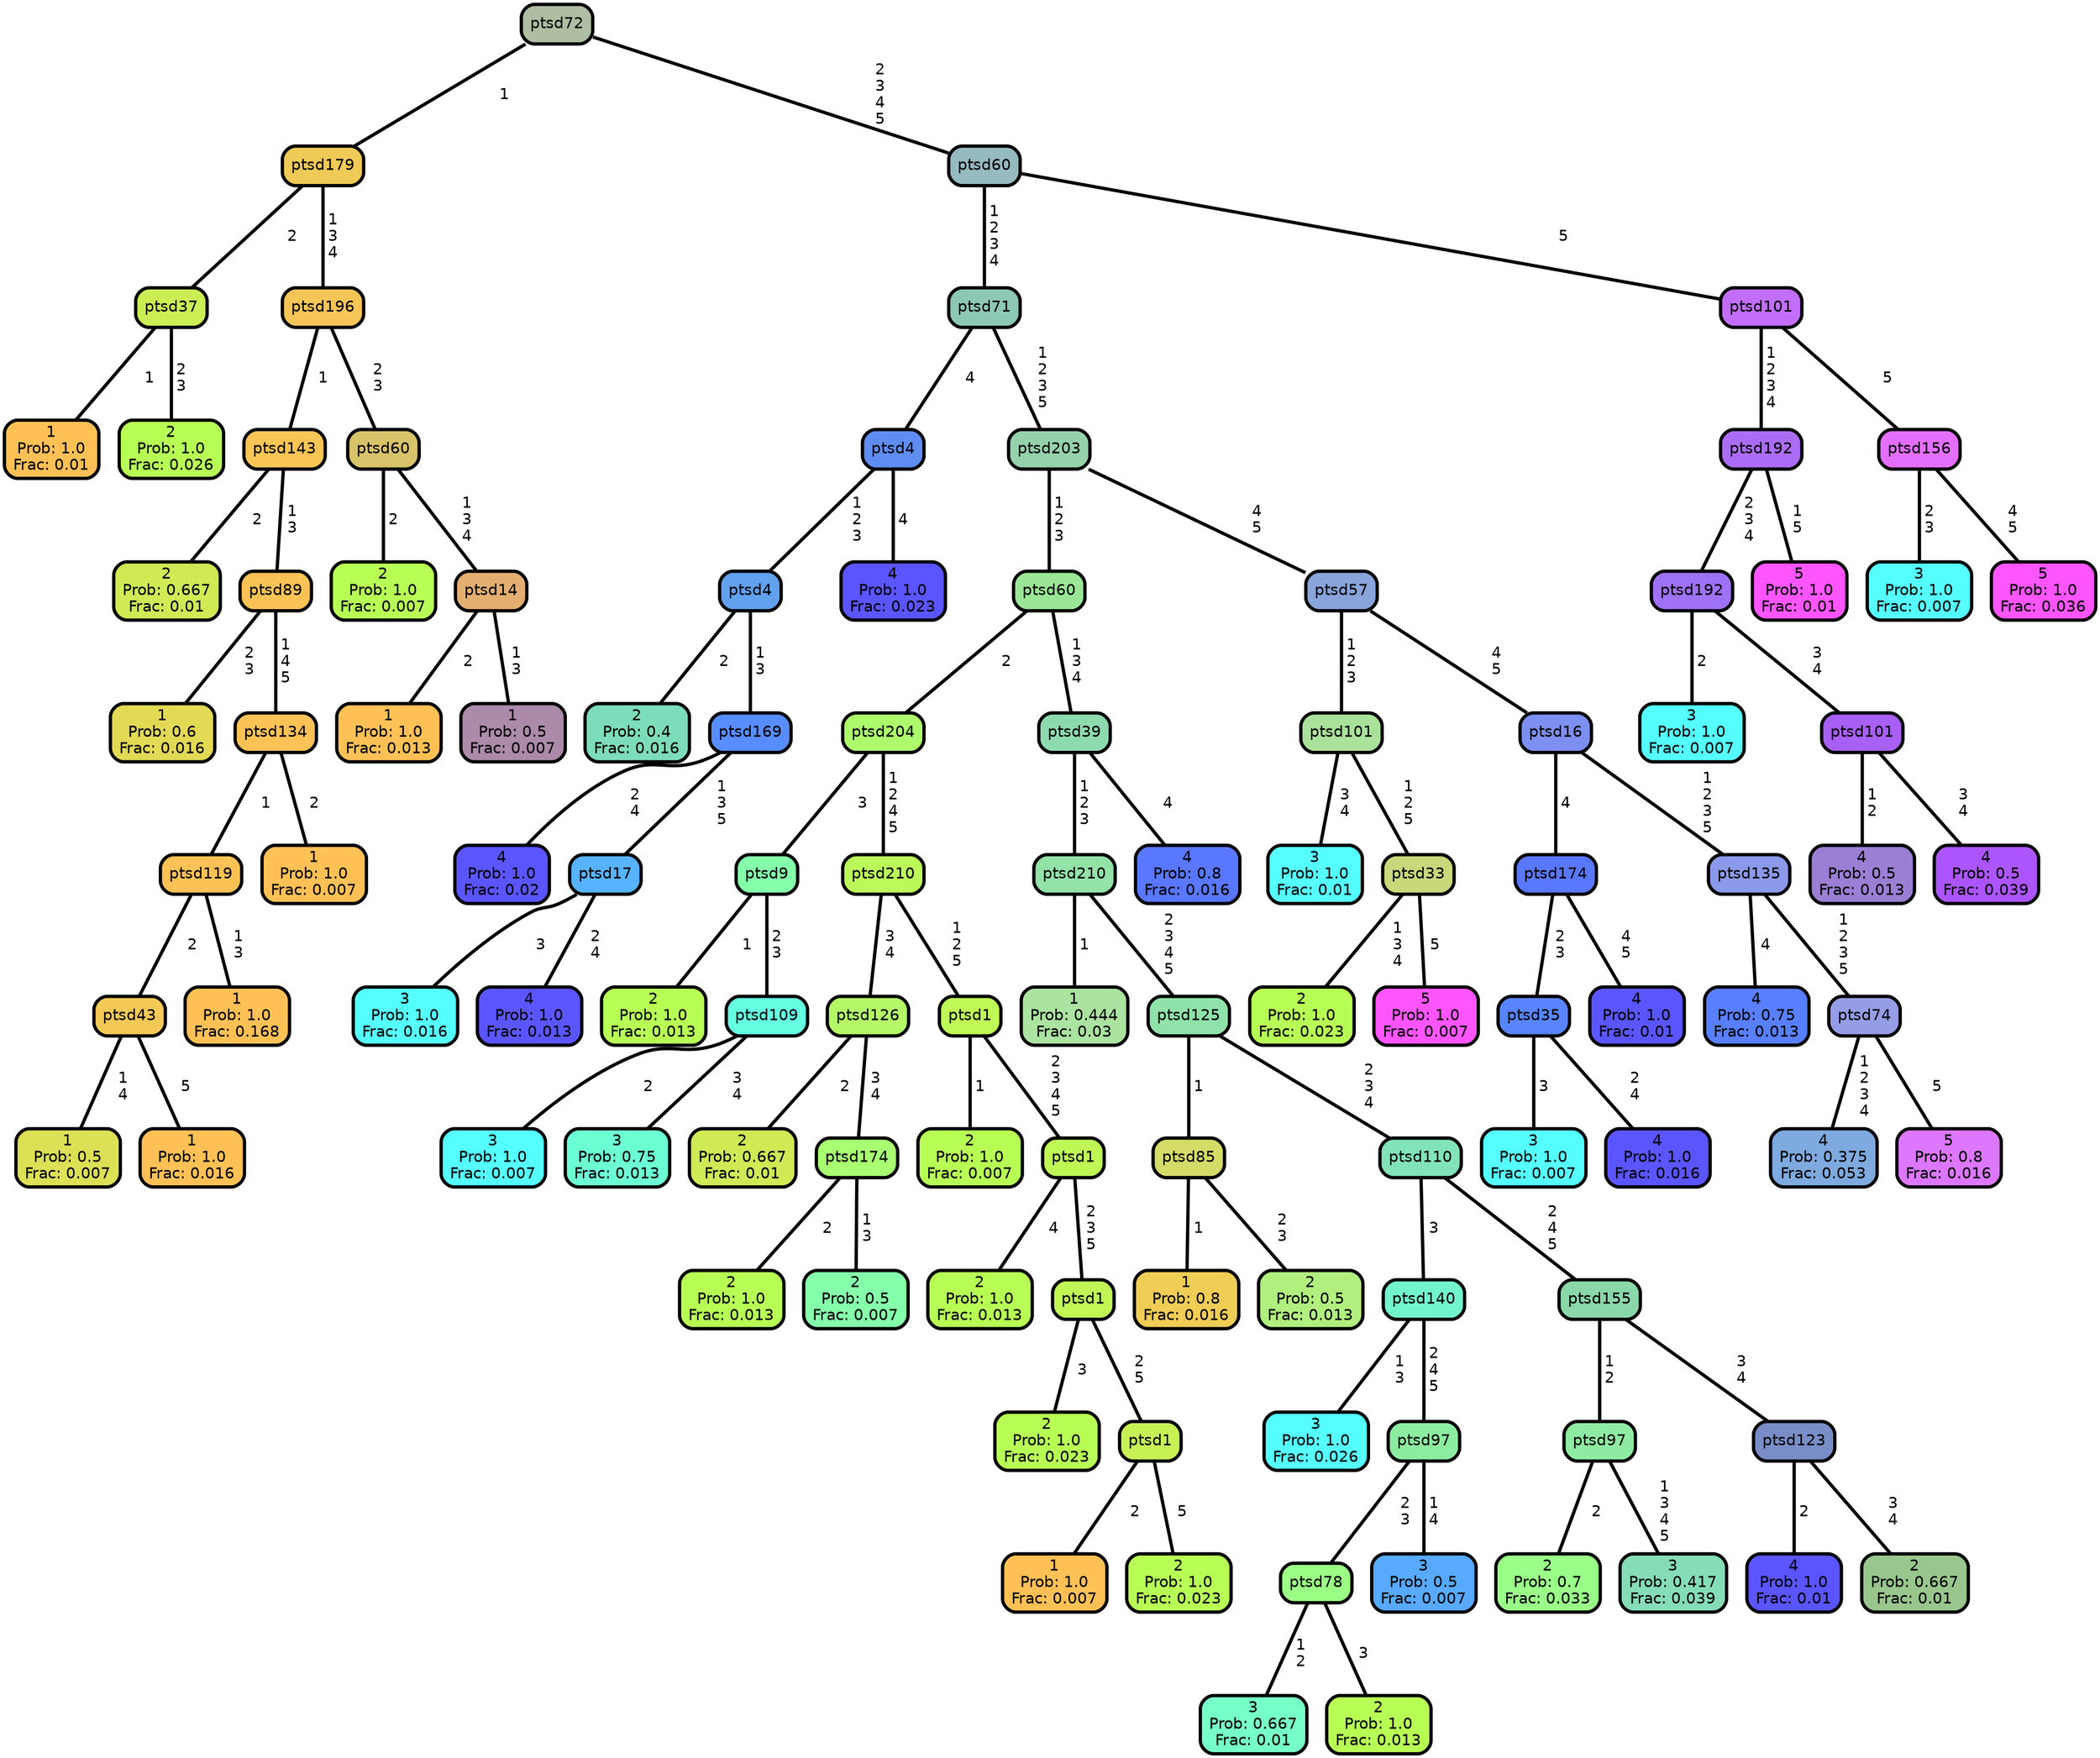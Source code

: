 graph Tree {
node [shape=box, style="filled, rounded",color="black",penwidth="3",fontcolor="black",                 fontname=helvetica] ;
graph [ranksep="0 equally", splines=straight,                 bgcolor=transparent, dpi=200] ;
edge [fontname=helvetica, color=black] ;
0 [label="1
Prob: 1.0
Frac: 0.01", fillcolor="#ffc155"] ;
1 [label="ptsd37", fillcolor="#cbee55"] ;
2 [label="2
Prob: 1.0
Frac: 0.026", fillcolor="#b8ff55"] ;
3 [label="ptsd179", fillcolor="#f0ca56"] ;
4 [label="2
Prob: 0.667
Frac: 0.01", fillcolor="#cfea55"] ;
5 [label="ptsd143", fillcolor="#f9c555"] ;
6 [label="1
Prob: 0.6
Frac: 0.016", fillcolor="#e2d955"] ;
7 [label="ptsd89", fillcolor="#fbc355"] ;
8 [label="1
Prob: 0.5
Frac: 0.007", fillcolor="#dbe055"] ;
9 [label="ptsd43", fillcolor="#f4c955"] ;
10 [label="1
Prob: 1.0
Frac: 0.016", fillcolor="#ffc155"] ;
11 [label="ptsd119", fillcolor="#fdc255"] ;
12 [label="1
Prob: 1.0
Frac: 0.168", fillcolor="#ffc155"] ;
13 [label="ptsd134", fillcolor="#fdc255"] ;
14 [label="1
Prob: 1.0
Frac: 0.007", fillcolor="#ffc155"] ;
15 [label="ptsd196", fillcolor="#f6c557"] ;
16 [label="2
Prob: 1.0
Frac: 0.007", fillcolor="#b8ff55"] ;
17 [label="ptsd60", fillcolor="#d8c36a"] ;
18 [label="1
Prob: 1.0
Frac: 0.013", fillcolor="#ffc155"] ;
19 [label="ptsd14", fillcolor="#e3af71"] ;
20 [label="1
Prob: 0.5
Frac: 0.007", fillcolor="#ac8baa"] ;
21 [label="ptsd72", fillcolor="#afbea2"] ;
22 [label="2
Prob: 0.4
Frac: 0.016", fillcolor="#7dddbb"] ;
23 [label="ptsd4", fillcolor="#61a1ee"] ;
24 [label="4
Prob: 1.0
Frac: 0.02", fillcolor="#5a55ff"] ;
25 [label="ptsd169", fillcolor="#588dff"] ;
26 [label="3
Prob: 1.0
Frac: 0.016", fillcolor="#55ffff"] ;
27 [label="ptsd17", fillcolor="#57b3ff"] ;
28 [label="4
Prob: 1.0
Frac: 0.013", fillcolor="#5a55ff"] ;
29 [label="ptsd4", fillcolor="#5f8df2"] ;
30 [label="4
Prob: 1.0
Frac: 0.023", fillcolor="#5a55ff"] ;
31 [label="ptsd71", fillcolor="#8dc8b5"] ;
32 [label="2
Prob: 1.0
Frac: 0.013", fillcolor="#b8ff55"] ;
33 [label="ptsd9", fillcolor="#86ffaa"] ;
34 [label="3
Prob: 1.0
Frac: 0.007", fillcolor="#55ffff"] ;
35 [label="ptsd109", fillcolor="#65ffe2"] ;
36 [label="3
Prob: 0.75
Frac: 0.013", fillcolor="#6dffd4"] ;
37 [label="ptsd204", fillcolor="#aefa6d"] ;
38 [label="2
Prob: 0.667
Frac: 0.01", fillcolor="#cfea55"] ;
39 [label="ptsd126", fillcolor="#b4f867"] ;
40 [label="2
Prob: 1.0
Frac: 0.013", fillcolor="#b8ff55"] ;
41 [label="ptsd174", fillcolor="#a7ff71"] ;
42 [label="2
Prob: 0.5
Frac: 0.007", fillcolor="#86ffaa"] ;
43 [label="ptsd210", fillcolor="#bbf95a"] ;
44 [label="2
Prob: 1.0
Frac: 0.007", fillcolor="#b8ff55"] ;
45 [label="ptsd1", fillcolor="#bef955"] ;
46 [label="2
Prob: 1.0
Frac: 0.013", fillcolor="#b8ff55"] ;
47 [label="ptsd1", fillcolor="#bff855"] ;
48 [label="2
Prob: 1.0
Frac: 0.023", fillcolor="#b8ff55"] ;
49 [label="ptsd1", fillcolor="#c0f755"] ;
50 [label="1
Prob: 1.0
Frac: 0.007", fillcolor="#ffc155"] ;
51 [label="ptsd1", fillcolor="#c7f155"] ;
52 [label="2
Prob: 1.0
Frac: 0.023", fillcolor="#b8ff55"] ;
53 [label="ptsd60", fillcolor="#9ae696"] ;
54 [label="1
Prob: 0.444
Frac: 0.03", fillcolor="#abe3a0"] ;
55 [label="ptsd210", fillcolor="#93e2a8"] ;
56 [label="1
Prob: 0.8
Frac: 0.016", fillcolor="#f0cd55"] ;
57 [label="ptsd85", fillcolor="#d4dc67"] ;
58 [label="2
Prob: 0.5
Frac: 0.013", fillcolor="#b1ef7f"] ;
59 [label="ptsd125", fillcolor="#8fe2aa"] ;
60 [label="3
Prob: 1.0
Frac: 0.026", fillcolor="#55ffff"] ;
61 [label="ptsd140", fillcolor="#72f5cd"] ;
62 [label="3
Prob: 0.667
Frac: 0.01", fillcolor="#76ffc6"] ;
63 [label="ptsd78", fillcolor="#9bff85"] ;
64 [label="2
Prob: 1.0
Frac: 0.013", fillcolor="#b8ff55"] ;
65 [label="ptsd97", fillcolor="#8ceca0"] ;
66 [label="3
Prob: 0.5
Frac: 0.007", fillcolor="#57aaff"] ;
67 [label="ptsd110", fillcolor="#81e3b7"] ;
68 [label="2
Prob: 0.7
Frac: 0.033", fillcolor="#9aff88"] ;
69 [label="ptsd97", fillcolor="#8eeca2"] ;
70 [label="3
Prob: 0.417
Frac: 0.039", fillcolor="#85ddb8"] ;
71 [label="ptsd155", fillcolor="#8ad8aa"] ;
72 [label="4
Prob: 1.0
Frac: 0.01", fillcolor="#5a55ff"] ;
73 [label="ptsd123", fillcolor="#798dc6"] ;
74 [label="2
Prob: 0.667
Frac: 0.01", fillcolor="#98c68d"] ;
75 [label="ptsd39", fillcolor="#8edaaf"] ;
76 [label="4
Prob: 0.8
Frac: 0.016", fillcolor="#5977ff"] ;
77 [label="ptsd203", fillcolor="#95d2ab"] ;
78 [label="3
Prob: 1.0
Frac: 0.01", fillcolor="#55ffff"] ;
79 [label="ptsd101", fillcolor="#abe29b"] ;
80 [label="2
Prob: 1.0
Frac: 0.023", fillcolor="#b8ff55"] ;
81 [label="ptsd33", fillcolor="#c7d97a"] ;
82 [label="5
Prob: 1.0
Frac: 0.007", fillcolor="#ff55ff"] ;
83 [label="ptsd57", fillcolor="#88a4da"] ;
84 [label="3
Prob: 1.0
Frac: 0.007", fillcolor="#55ffff"] ;
85 [label="ptsd35", fillcolor="#5885ff"] ;
86 [label="4
Prob: 1.0
Frac: 0.016", fillcolor="#5a55ff"] ;
87 [label="ptsd174", fillcolor="#5977ff"] ;
88 [label="4
Prob: 1.0
Frac: 0.01", fillcolor="#5a55ff"] ;
89 [label="ptsd16", fillcolor="#7d8ff0"] ;
90 [label="4
Prob: 0.75
Frac: 0.013", fillcolor="#587fff"] ;
91 [label="ptsd135", fillcolor="#8b99ea"] ;
92 [label="4
Prob: 0.375
Frac: 0.053", fillcolor="#7eaadf"] ;
93 [label="ptsd74", fillcolor="#959de6"] ;
94 [label="5
Prob: 0.8
Frac: 0.016", fillcolor="#dd77ff"] ;
95 [label="ptsd60", fillcolor="#95bac0"] ;
96 [label="3
Prob: 1.0
Frac: 0.007", fillcolor="#55ffff"] ;
97 [label="ptsd192", fillcolor="#9e71f5"] ;
98 [label="4
Prob: 0.5
Frac: 0.013", fillcolor="#9a7fd4"] ;
99 [label="ptsd101", fillcolor="#a85ff4"] ;
100 [label="4
Prob: 0.5
Frac: 0.039", fillcolor="#ac55ff"] ;
101 [label="ptsd192", fillcolor="#ac6df6"] ;
102 [label="5
Prob: 1.0
Frac: 0.01", fillcolor="#ff55ff"] ;
103 [label="ptsd101", fillcolor="#c26efa"] ;
104 [label="3
Prob: 1.0
Frac: 0.007", fillcolor="#55ffff"] ;
105 [label="ptsd156", fillcolor="#e46fff"] ;
106 [label="5
Prob: 1.0
Frac: 0.036", fillcolor="#ff55ff"] ;
1 -- 0 [label=" 1",penwidth=3] ;
1 -- 2 [label=" 2\n 3",penwidth=3] ;
3 -- 1 [label=" 2",penwidth=3] ;
3 -- 15 [label=" 1\n 3\n 4",penwidth=3] ;
5 -- 4 [label=" 2",penwidth=3] ;
5 -- 7 [label=" 1\n 3",penwidth=3] ;
7 -- 6 [label=" 2\n 3",penwidth=3] ;
7 -- 13 [label=" 1\n 4\n 5",penwidth=3] ;
9 -- 8 [label=" 1\n 4",penwidth=3] ;
9 -- 10 [label=" 5",penwidth=3] ;
11 -- 9 [label=" 2",penwidth=3] ;
11 -- 12 [label=" 1\n 3",penwidth=3] ;
13 -- 11 [label=" 1",penwidth=3] ;
13 -- 14 [label=" 2",penwidth=3] ;
15 -- 5 [label=" 1",penwidth=3] ;
15 -- 17 [label=" 2\n 3",penwidth=3] ;
17 -- 16 [label=" 2",penwidth=3] ;
17 -- 19 [label=" 1\n 3\n 4",penwidth=3] ;
19 -- 18 [label=" 2",penwidth=3] ;
19 -- 20 [label=" 1\n 3",penwidth=3] ;
21 -- 3 [label=" 1",penwidth=3] ;
21 -- 95 [label=" 2\n 3\n 4\n 5",penwidth=3] ;
23 -- 22 [label=" 2",penwidth=3] ;
23 -- 25 [label=" 1\n 3",penwidth=3] ;
25 -- 24 [label=" 2\n 4",penwidth=3] ;
25 -- 27 [label=" 1\n 3\n 5",penwidth=3] ;
27 -- 26 [label=" 3",penwidth=3] ;
27 -- 28 [label=" 2\n 4",penwidth=3] ;
29 -- 23 [label=" 1\n 2\n 3",penwidth=3] ;
29 -- 30 [label=" 4",penwidth=3] ;
31 -- 29 [label=" 4",penwidth=3] ;
31 -- 77 [label=" 1\n 2\n 3\n 5",penwidth=3] ;
33 -- 32 [label=" 1",penwidth=3] ;
33 -- 35 [label=" 2\n 3",penwidth=3] ;
35 -- 34 [label=" 2",penwidth=3] ;
35 -- 36 [label=" 3\n 4",penwidth=3] ;
37 -- 33 [label=" 3",penwidth=3] ;
37 -- 43 [label=" 1\n 2\n 4\n 5",penwidth=3] ;
39 -- 38 [label=" 2",penwidth=3] ;
39 -- 41 [label=" 3\n 4",penwidth=3] ;
41 -- 40 [label=" 2",penwidth=3] ;
41 -- 42 [label=" 1\n 3",penwidth=3] ;
43 -- 39 [label=" 3\n 4",penwidth=3] ;
43 -- 45 [label=" 1\n 2\n 5",penwidth=3] ;
45 -- 44 [label=" 1",penwidth=3] ;
45 -- 47 [label=" 2\n 3\n 4\n 5",penwidth=3] ;
47 -- 46 [label=" 4",penwidth=3] ;
47 -- 49 [label=" 2\n 3\n 5",penwidth=3] ;
49 -- 48 [label=" 3",penwidth=3] ;
49 -- 51 [label=" 2\n 5",penwidth=3] ;
51 -- 50 [label=" 2",penwidth=3] ;
51 -- 52 [label=" 5",penwidth=3] ;
53 -- 37 [label=" 2",penwidth=3] ;
53 -- 75 [label=" 1\n 3\n 4",penwidth=3] ;
55 -- 54 [label=" 1",penwidth=3] ;
55 -- 59 [label=" 2\n 3\n 4\n 5",penwidth=3] ;
57 -- 56 [label=" 1",penwidth=3] ;
57 -- 58 [label=" 2\n 3",penwidth=3] ;
59 -- 57 [label=" 1",penwidth=3] ;
59 -- 67 [label=" 2\n 3\n 4",penwidth=3] ;
61 -- 60 [label=" 1\n 3",penwidth=3] ;
61 -- 65 [label=" 2\n 4\n 5",penwidth=3] ;
63 -- 62 [label=" 1\n 2",penwidth=3] ;
63 -- 64 [label=" 3",penwidth=3] ;
65 -- 63 [label=" 2\n 3",penwidth=3] ;
65 -- 66 [label=" 1\n 4",penwidth=3] ;
67 -- 61 [label=" 3",penwidth=3] ;
67 -- 71 [label=" 2\n 4\n 5",penwidth=3] ;
69 -- 68 [label=" 2",penwidth=3] ;
69 -- 70 [label=" 1\n 3\n 4\n 5",penwidth=3] ;
71 -- 69 [label=" 1\n 2",penwidth=3] ;
71 -- 73 [label=" 3\n 4",penwidth=3] ;
73 -- 72 [label=" 2",penwidth=3] ;
73 -- 74 [label=" 3\n 4",penwidth=3] ;
75 -- 55 [label=" 1\n 2\n 3",penwidth=3] ;
75 -- 76 [label=" 4",penwidth=3] ;
77 -- 53 [label=" 1\n 2\n 3",penwidth=3] ;
77 -- 83 [label=" 4\n 5",penwidth=3] ;
79 -- 78 [label=" 3\n 4",penwidth=3] ;
79 -- 81 [label=" 1\n 2\n 5",penwidth=3] ;
81 -- 80 [label=" 1\n 3\n 4",penwidth=3] ;
81 -- 82 [label=" 5",penwidth=3] ;
83 -- 79 [label=" 1\n 2\n 3",penwidth=3] ;
83 -- 89 [label=" 4\n 5",penwidth=3] ;
85 -- 84 [label=" 3",penwidth=3] ;
85 -- 86 [label=" 2\n 4",penwidth=3] ;
87 -- 85 [label=" 2\n 3",penwidth=3] ;
87 -- 88 [label=" 4\n 5",penwidth=3] ;
89 -- 87 [label=" 4",penwidth=3] ;
89 -- 91 [label=" 1\n 2\n 3\n 5",penwidth=3] ;
91 -- 90 [label=" 4",penwidth=3] ;
91 -- 93 [label=" 1\n 2\n 3\n 5",penwidth=3] ;
93 -- 92 [label=" 1\n 2\n 3\n 4",penwidth=3] ;
93 -- 94 [label=" 5",penwidth=3] ;
95 -- 31 [label=" 1\n 2\n 3\n 4",penwidth=3] ;
95 -- 103 [label=" 5",penwidth=3] ;
97 -- 96 [label=" 2",penwidth=3] ;
97 -- 99 [label=" 3\n 4",penwidth=3] ;
99 -- 98 [label=" 1\n 2",penwidth=3] ;
99 -- 100 [label=" 3\n 4",penwidth=3] ;
101 -- 97 [label=" 2\n 3\n 4",penwidth=3] ;
101 -- 102 [label=" 1\n 5",penwidth=3] ;
103 -- 101 [label=" 1\n 2\n 3\n 4",penwidth=3] ;
103 -- 105 [label=" 5",penwidth=3] ;
105 -- 104 [label=" 2\n 3",penwidth=3] ;
105 -- 106 [label=" 4\n 5",penwidth=3] ;
{rank = same;}}